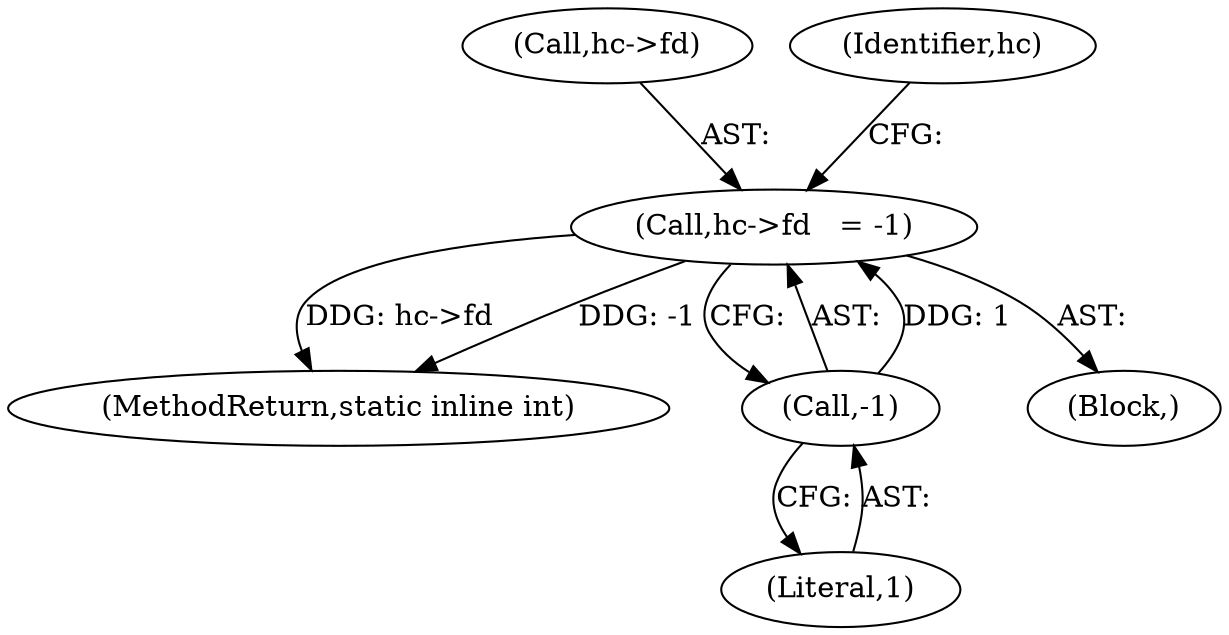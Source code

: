 digraph "0_monkey_b2d0e6f92310bb14a15aa2f8e96e1fb5379776dd_1@pointer" {
"1000170" [label="(Call,hc->fd   = -1)"];
"1000174" [label="(Call,-1)"];
"1000175" [label="(Literal,1)"];
"1000174" [label="(Call,-1)"];
"1000170" [label="(Call,hc->fd   = -1)"];
"1000171" [label="(Call,hc->fd)"];
"1000199" [label="(MethodReturn,static inline int)"];
"1000169" [label="(Block,)"];
"1000178" [label="(Identifier,hc)"];
"1000170" -> "1000169"  [label="AST: "];
"1000170" -> "1000174"  [label="CFG: "];
"1000171" -> "1000170"  [label="AST: "];
"1000174" -> "1000170"  [label="AST: "];
"1000178" -> "1000170"  [label="CFG: "];
"1000170" -> "1000199"  [label="DDG: hc->fd"];
"1000170" -> "1000199"  [label="DDG: -1"];
"1000174" -> "1000170"  [label="DDG: 1"];
"1000174" -> "1000175"  [label="CFG: "];
"1000175" -> "1000174"  [label="AST: "];
}
